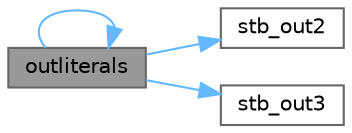 digraph "outliterals"
{
 // LATEX_PDF_SIZE
  bgcolor="transparent";
  edge [fontname=Helvetica,fontsize=10,labelfontname=Helvetica,labelfontsize=10];
  node [fontname=Helvetica,fontsize=10,shape=box,height=0.2,width=0.4];
  rankdir="LR";
  Node1 [id="Node000001",label="outliterals",height=0.2,width=0.4,color="gray40", fillcolor="grey60", style="filled", fontcolor="black",tooltip=" "];
  Node1 -> Node1 [id="edge4_Node000001_Node000001",color="steelblue1",style="solid",tooltip=" "];
  Node1 -> Node2 [id="edge5_Node000001_Node000002",color="steelblue1",style="solid",tooltip=" "];
  Node2 [id="Node000002",label="stb_out2",height=0.2,width=0.4,color="grey40", fillcolor="white", style="filled",URL="$binary__to__compressed__c_8cpp.html#a9146adb2d25724b836f4f5ff78211afe",tooltip=" "];
  Node1 -> Node3 [id="edge6_Node000001_Node000003",color="steelblue1",style="solid",tooltip=" "];
  Node3 [id="Node000003",label="stb_out3",height=0.2,width=0.4,color="grey40", fillcolor="white", style="filled",URL="$binary__to__compressed__c_8cpp.html#a4e090d9797991cdfa02f72b4fd7c0af1",tooltip=" "];
}

